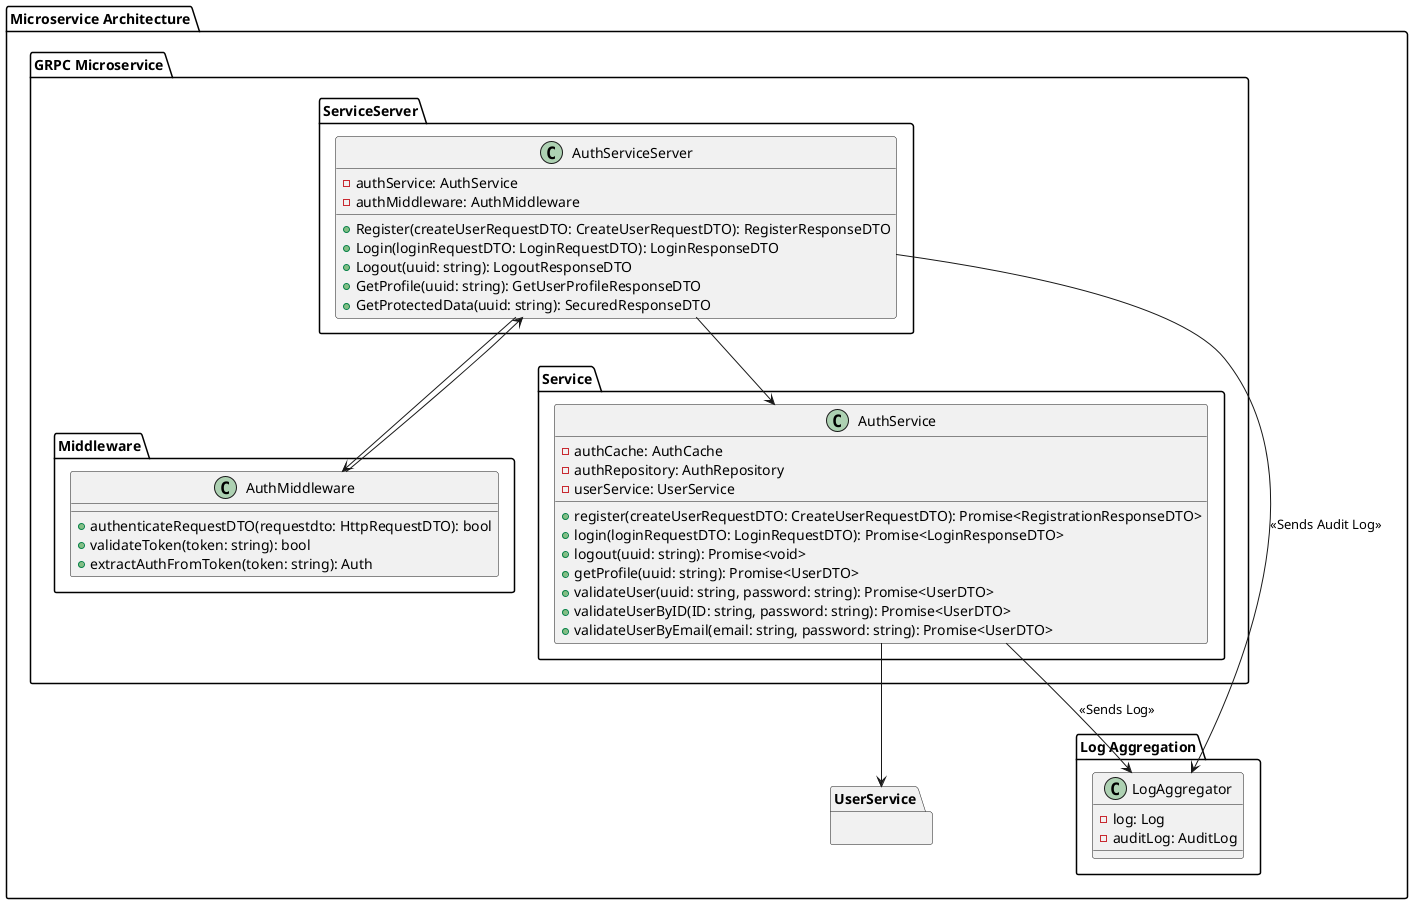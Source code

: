 @startuml

allowmixing

package "Microservice Architecture" {
    package "GRPC Microservice" {
        package "ServiceServer" {
            class AuthServiceServer {
                - authService: AuthService
                - authMiddleware: AuthMiddleware
                + Register(createUserRequestDTO: CreateUserRequestDTO): RegisterResponseDTO
                + Login(loginRequestDTO: LoginRequestDTO): LoginResponseDTO
                + Logout(uuid: string): LogoutResponseDTO
                + GetProfile(uuid: string): GetUserProfileResponseDTO
                + GetProtectedData(uuid: string): SecuredResponseDTO
            }

            ' class "CreateUserRequestDTO" {
            '     + ID: String!
            '     + UUID: String!
            '     + metadata: UserMetadataDTO!
            '     + content: UserContentDTO
            ' }

            ' class "UserDTO" {
            '     + ID: String!
            '     + UUID: String!
            '     + metadata: UserMetadataDTO!
            '     + content: UserContentDTO
            ' }

            ' class "UserMetadataDTO" {
            '     + name: String!
            '     + dates: CommonDateDTO!
            ' }

            ' class "UserContentDTO" {
            '     + email: String!
            '     + phone: String!
            '     + lastName: String!
            '     + firstName: String!
            '     + projectRoles: [PROJECT_ROLE_TYPES]!
            '     + scrumRoles: [SCRUM_ROLE_TYPES]!
            '     + password: String!
            ' }

            ' class "CommonDateDTO" {
            '     + createdAt: Date!
            '     + createdBy: String!
            '     + updatedAt: Date!
            '     + updatedBy: String!
            '     + startedAt: Date
            '     + startedBy: String
            '     + startDate: Date
            '     + endDate: Date
            '     + completedAt: Date
            '     + completedBy: String
            ' }

            ' class "RegistrationResponseDTO" {
            '     + ID: String!
            '     + UUID: String!
            '     + email: String!
            ' }

            ' class "LoginRequestDTO" {
            '     + ID: String!
            '     + email: String!
            '     + password: String!
            ' }

            ' class "LoginResponseDTO" {
            '     + ID: String!
            '     + UUID: String!
            '     + email: String!
            '     + token: String!
            ' }

            ' class "LogoutResponseDTO" {
            '     + ID: String!
            '     + UUID: String!
            '     + email: String!
            ' }

            ' class "SecuredResponseDTO" {
            '     + ID: String!
            '     + UUID: String!
            '     + email: String!
            '     + token: String!
            '     + securedData: String!
            ' }

            ' class "GetUserProfileResponseDTO" {
            '     + ID: String!
            '     + UUID: String!
            '     + email: String!
            '     + token: String!
            '     + securedData: String!
            ' }

            ' class "GetProtectedDataResponseDTO" {
            '     + ID: String!
            '     + UUID: String!
            '     + email: String!
            '     + token: String!
            '     + securedData: String!
            ' }
        }

        package "Middleware" {
            class AuthMiddleware {
                + authenticateRequestDTO(requestdto: HttpRequestDTO): bool
                + validateToken(token: string): bool
                + extractAuthFromToken(token: string): Auth
            }
        }

        package "Service" {
            class AuthService {
                - authCache: AuthCache
                - authRepository: AuthRepository
                - userService: UserService
                + register(createUserRequestDTO: CreateUserRequestDTO): Promise<RegistrationResponseDTO>
                + login(loginRequestDTO: LoginRequestDTO): Promise<LoginResponseDTO>
                + logout(uuid: string): Promise<void>
                + getProfile(uuid: string): Promise<UserDTO>
                + validateUser(uuid: string, password: string): Promise<UserDTO>
                + validateUserByID(ID: string, password: string): Promise<UserDTO>
                + validateUserByEmail(email: string, password: string): Promise<UserDTO>
            }
        }

        AuthServiceServer --> AuthService
        AuthServiceServer --> AuthMiddleware
        AuthMiddleware --> AuthServiceServer
    }

    AuthService -down-> UserService

    package "User Microservice" as UserService {
        ' // Other Microservice 1 components
    }

    ' queue MessageQueue <<Queue>>
    ' MessageQueue .up.> AuthService : <<Consumer>>

    package "Log Aggregation" {
        class LogAggregator {
            - log: Log
            - auditLog: AuditLog
        }

        ' class "AuditLog" {
        '     + message: String
        '     + timestamp: DateTime
        ' }

        ' class "Log" {
        '     + message: String
        '     + timestamp: DateTime
        ' }
    }

    AuthServiceServer --> LogAggregator : <<Sends Audit Log>>
    AuthService --> LogAggregator : <<Sends Log>>
}

@enduml
